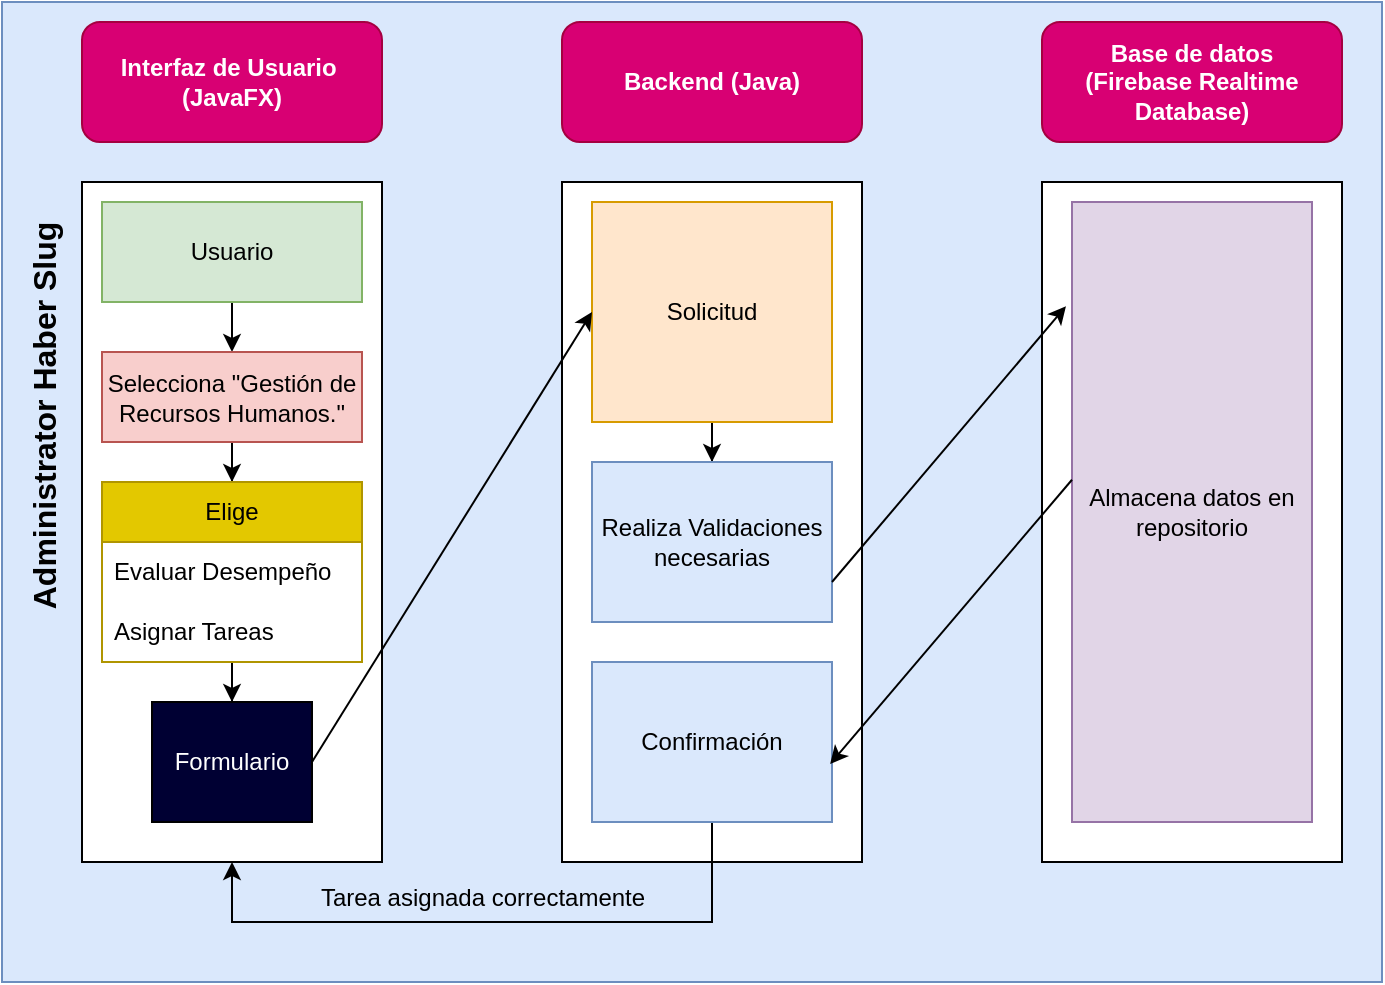 <mxfile version="21.7.5" type="github">
  <diagram name="Page-1" id="Px1TQH4I4e_gSv_pm16Q">
    <mxGraphModel dx="1707" dy="522" grid="1" gridSize="10" guides="1" tooltips="1" connect="1" arrows="1" fold="1" page="1" pageScale="1" pageWidth="827" pageHeight="1169" math="0" shadow="0">
      <root>
        <mxCell id="0" />
        <mxCell id="1" parent="0" />
        <mxCell id="L8iOqvPrXSVHJlq4Wik0-1" value="" style="rounded=0;whiteSpace=wrap;html=1;fillColor=#dae8fc;strokeColor=#6c8ebf;" vertex="1" parent="1">
          <mxGeometry x="-10" y="60" width="690" height="490" as="geometry" />
        </mxCell>
        <mxCell id="L8iOqvPrXSVHJlq4Wik0-2" value="Administrator Haber Slug&amp;nbsp;" style="text;html=1;align=center;verticalAlign=middle;resizable=0;points=[];autosize=1;strokeColor=none;fillColor=none;rotation=-90;fontSize=16;fontStyle=1" vertex="1" parent="1">
          <mxGeometry x="-99" y="250" width="220" height="30" as="geometry" />
        </mxCell>
        <mxCell id="L8iOqvPrXSVHJlq4Wik0-3" value="" style="rounded=0;whiteSpace=wrap;html=1;" vertex="1" parent="1">
          <mxGeometry x="30" y="150" width="150" height="340" as="geometry" />
        </mxCell>
        <mxCell id="L8iOqvPrXSVHJlq4Wik0-10" value="" style="edgeStyle=orthogonalEdgeStyle;rounded=0;orthogonalLoop=1;jettySize=auto;html=1;" edge="1" parent="1" source="L8iOqvPrXSVHJlq4Wik0-6" target="L8iOqvPrXSVHJlq4Wik0-8">
          <mxGeometry relative="1" as="geometry" />
        </mxCell>
        <mxCell id="L8iOqvPrXSVHJlq4Wik0-6" value="Usuario" style="rounded=0;whiteSpace=wrap;html=1;fillColor=#d5e8d4;strokeColor=#82b366;" vertex="1" parent="1">
          <mxGeometry x="40" y="160" width="130" height="50" as="geometry" />
        </mxCell>
        <mxCell id="L8iOqvPrXSVHJlq4Wik0-19" style="edgeStyle=orthogonalEdgeStyle;rounded=0;orthogonalLoop=1;jettySize=auto;html=1;entryX=0.5;entryY=0;entryDx=0;entryDy=0;" edge="1" parent="1" source="L8iOqvPrXSVHJlq4Wik0-8" target="L8iOqvPrXSVHJlq4Wik0-13">
          <mxGeometry relative="1" as="geometry" />
        </mxCell>
        <mxCell id="L8iOqvPrXSVHJlq4Wik0-8" value="Selecciona&amp;nbsp;&quot;Gestión de Recursos Humanos.&quot;" style="rounded=0;whiteSpace=wrap;html=1;fillColor=#f8cecc;strokeColor=#b85450;" vertex="1" parent="1">
          <mxGeometry x="40" y="235" width="130" height="45" as="geometry" />
        </mxCell>
        <mxCell id="L8iOqvPrXSVHJlq4Wik0-11" value="Interfaz de Usuario&amp;nbsp; (JavaFX)" style="rounded=1;whiteSpace=wrap;html=1;fillColor=#d80073;strokeColor=#A50040;fontColor=#ffffff;fontStyle=1" vertex="1" parent="1">
          <mxGeometry x="30" y="70" width="150" height="60" as="geometry" />
        </mxCell>
        <mxCell id="L8iOqvPrXSVHJlq4Wik0-21" value="" style="edgeStyle=orthogonalEdgeStyle;rounded=0;orthogonalLoop=1;jettySize=auto;html=1;" edge="1" parent="1" source="L8iOqvPrXSVHJlq4Wik0-13" target="L8iOqvPrXSVHJlq4Wik0-20">
          <mxGeometry relative="1" as="geometry" />
        </mxCell>
        <mxCell id="L8iOqvPrXSVHJlq4Wik0-13" value="Elige" style="swimlane;fontStyle=0;childLayout=stackLayout;horizontal=1;startSize=30;horizontalStack=0;resizeParent=1;resizeParentMax=0;resizeLast=0;collapsible=1;marginBottom=0;whiteSpace=wrap;html=1;fillColor=#e3c800;fontColor=#000000;strokeColor=#B09500;" vertex="1" parent="1">
          <mxGeometry x="40" y="300" width="130" height="90" as="geometry" />
        </mxCell>
        <mxCell id="L8iOqvPrXSVHJlq4Wik0-15" value="Evaluar Desempeño" style="text;strokeColor=none;fillColor=none;align=left;verticalAlign=middle;spacingLeft=4;spacingRight=4;overflow=hidden;points=[[0,0.5],[1,0.5]];portConstraint=eastwest;rotatable=0;whiteSpace=wrap;html=1;" vertex="1" parent="L8iOqvPrXSVHJlq4Wik0-13">
          <mxGeometry y="30" width="130" height="30" as="geometry" />
        </mxCell>
        <mxCell id="L8iOqvPrXSVHJlq4Wik0-16" value="Asignar Tareas" style="text;strokeColor=none;fillColor=none;align=left;verticalAlign=middle;spacingLeft=4;spacingRight=4;overflow=hidden;points=[[0,0.5],[1,0.5]];portConstraint=eastwest;rotatable=0;whiteSpace=wrap;html=1;" vertex="1" parent="L8iOqvPrXSVHJlq4Wik0-13">
          <mxGeometry y="60" width="130" height="30" as="geometry" />
        </mxCell>
        <mxCell id="L8iOqvPrXSVHJlq4Wik0-20" value="Formulario" style="rounded=0;whiteSpace=wrap;html=1;fillColor=#000033;fontColor=#FFFFFF;" vertex="1" parent="1">
          <mxGeometry x="65" y="410" width="80" height="60" as="geometry" />
        </mxCell>
        <mxCell id="L8iOqvPrXSVHJlq4Wik0-25" value="" style="rounded=0;whiteSpace=wrap;html=1;" vertex="1" parent="1">
          <mxGeometry x="270" y="150" width="150" height="340" as="geometry" />
        </mxCell>
        <mxCell id="L8iOqvPrXSVHJlq4Wik0-27" value="Backend (Java)" style="rounded=1;whiteSpace=wrap;html=1;fillColor=#d80073;strokeColor=#A50040;fontColor=#ffffff;fontStyle=1" vertex="1" parent="1">
          <mxGeometry x="270" y="70" width="150" height="60" as="geometry" />
        </mxCell>
        <mxCell id="L8iOqvPrXSVHJlq4Wik0-31" value="" style="edgeStyle=orthogonalEdgeStyle;rounded=0;orthogonalLoop=1;jettySize=auto;html=1;" edge="1" parent="1" source="L8iOqvPrXSVHJlq4Wik0-28" target="L8iOqvPrXSVHJlq4Wik0-30">
          <mxGeometry relative="1" as="geometry" />
        </mxCell>
        <mxCell id="L8iOqvPrXSVHJlq4Wik0-28" value="Solicitud" style="rounded=0;whiteSpace=wrap;html=1;fillColor=#ffe6cc;strokeColor=#d79b00;" vertex="1" parent="1">
          <mxGeometry x="285" y="160" width="120" height="110" as="geometry" />
        </mxCell>
        <mxCell id="L8iOqvPrXSVHJlq4Wik0-30" value="Realiza Validaciones necesarias" style="rounded=0;whiteSpace=wrap;html=1;fillColor=#dae8fc;strokeColor=#6c8ebf;" vertex="1" parent="1">
          <mxGeometry x="285" y="290" width="120" height="80" as="geometry" />
        </mxCell>
        <mxCell id="L8iOqvPrXSVHJlq4Wik0-34" value="" style="rounded=0;whiteSpace=wrap;html=1;" vertex="1" parent="1">
          <mxGeometry x="510" y="150" width="150" height="340" as="geometry" />
        </mxCell>
        <mxCell id="L8iOqvPrXSVHJlq4Wik0-36" value="Base de datos&lt;br&gt;(Firebase Realtime Database)" style="rounded=1;whiteSpace=wrap;html=1;fillColor=#d80073;strokeColor=#A50040;fontColor=#ffffff;fontStyle=1" vertex="1" parent="1">
          <mxGeometry x="510" y="70" width="150" height="60" as="geometry" />
        </mxCell>
        <mxCell id="L8iOqvPrXSVHJlq4Wik0-37" value="Almacena datos en repositorio" style="rounded=0;whiteSpace=wrap;html=1;fillColor=#e1d5e7;strokeColor=#9673a6;" vertex="1" parent="1">
          <mxGeometry x="525" y="160" width="120" height="310" as="geometry" />
        </mxCell>
        <mxCell id="L8iOqvPrXSVHJlq4Wik0-45" value="" style="endArrow=classic;html=1;rounded=0;exitX=1;exitY=0.5;exitDx=0;exitDy=0;entryX=0;entryY=0.5;entryDx=0;entryDy=0;" edge="1" parent="1" source="L8iOqvPrXSVHJlq4Wik0-20" target="L8iOqvPrXSVHJlq4Wik0-28">
          <mxGeometry width="50" height="50" relative="1" as="geometry">
            <mxPoint x="340" y="310" as="sourcePoint" />
            <mxPoint x="390" y="260" as="targetPoint" />
          </mxGeometry>
        </mxCell>
        <mxCell id="L8iOqvPrXSVHJlq4Wik0-46" value="" style="endArrow=classic;html=1;rounded=0;exitX=1;exitY=0.75;exitDx=0;exitDy=0;entryX=-0.025;entryY=0.168;entryDx=0;entryDy=0;entryPerimeter=0;" edge="1" parent="1" source="L8iOqvPrXSVHJlq4Wik0-30" target="L8iOqvPrXSVHJlq4Wik0-37">
          <mxGeometry width="50" height="50" relative="1" as="geometry">
            <mxPoint x="340" y="310" as="sourcePoint" />
            <mxPoint x="390" y="260" as="targetPoint" />
          </mxGeometry>
        </mxCell>
        <mxCell id="L8iOqvPrXSVHJlq4Wik0-52" style="edgeStyle=orthogonalEdgeStyle;rounded=0;orthogonalLoop=1;jettySize=auto;html=1;exitX=0.5;exitY=1;exitDx=0;exitDy=0;entryX=0.5;entryY=1;entryDx=0;entryDy=0;" edge="1" parent="1" source="L8iOqvPrXSVHJlq4Wik0-47" target="L8iOqvPrXSVHJlq4Wik0-3">
          <mxGeometry relative="1" as="geometry">
            <Array as="points">
              <mxPoint x="345" y="520" />
              <mxPoint x="105" y="520" />
            </Array>
          </mxGeometry>
        </mxCell>
        <mxCell id="L8iOqvPrXSVHJlq4Wik0-47" value="Confirmación" style="rounded=0;whiteSpace=wrap;html=1;fillColor=#dae8fc;strokeColor=#6c8ebf;" vertex="1" parent="1">
          <mxGeometry x="285" y="390" width="120" height="80" as="geometry" />
        </mxCell>
        <mxCell id="L8iOqvPrXSVHJlq4Wik0-49" value="" style="endArrow=classic;html=1;rounded=0;exitX=0;exitY=0.448;exitDx=0;exitDy=0;exitPerimeter=0;entryX=0.992;entryY=0.638;entryDx=0;entryDy=0;entryPerimeter=0;" edge="1" parent="1" source="L8iOqvPrXSVHJlq4Wik0-37" target="L8iOqvPrXSVHJlq4Wik0-47">
          <mxGeometry width="50" height="50" relative="1" as="geometry">
            <mxPoint x="340" y="310" as="sourcePoint" />
            <mxPoint x="390" y="260" as="targetPoint" />
          </mxGeometry>
        </mxCell>
        <mxCell id="L8iOqvPrXSVHJlq4Wik0-53" value="Tarea asignada correctamente" style="text;html=1;align=center;verticalAlign=middle;resizable=0;points=[];autosize=1;strokeColor=none;fillColor=none;" vertex="1" parent="1">
          <mxGeometry x="135" y="493" width="190" height="30" as="geometry" />
        </mxCell>
      </root>
    </mxGraphModel>
  </diagram>
</mxfile>
